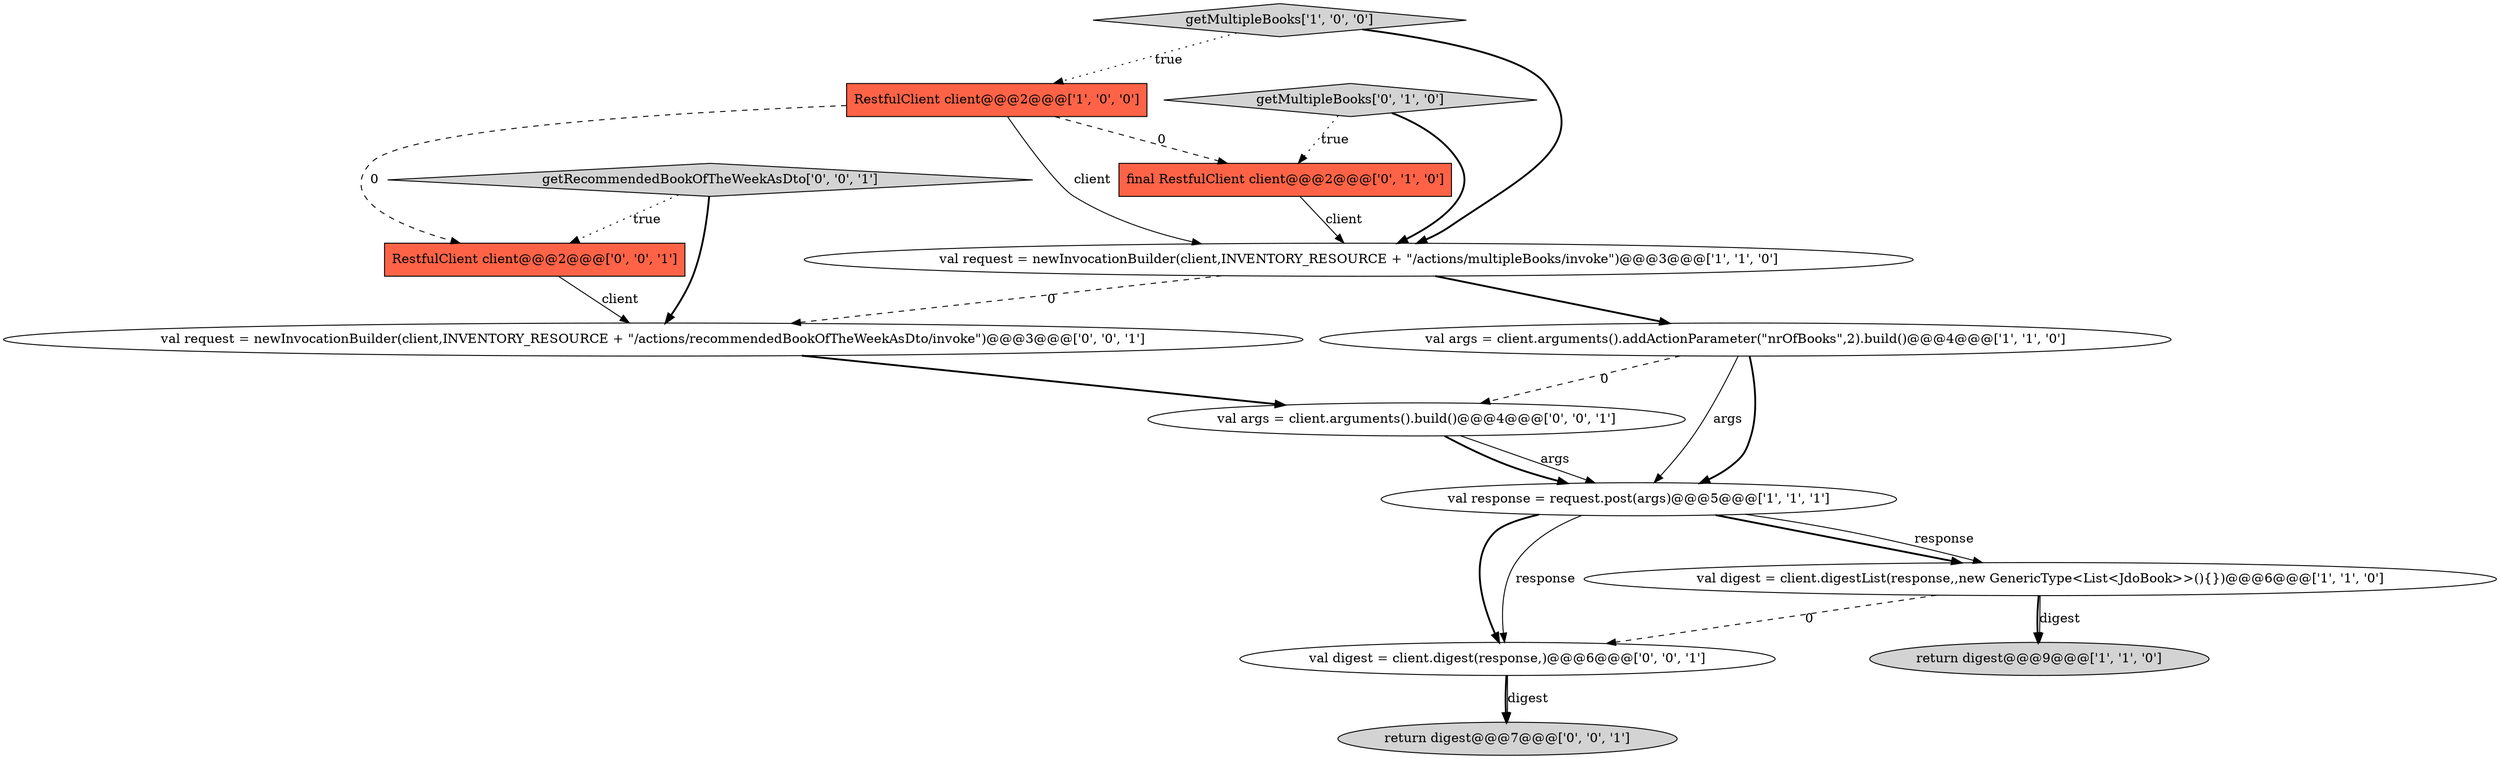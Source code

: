 digraph {
14 [style = filled, label = "getRecommendedBookOfTheWeekAsDto['0', '0', '1']", fillcolor = lightgray, shape = diamond image = "AAA0AAABBB3BBB"];
9 [style = filled, label = "val digest = client.digest(response,)@@@6@@@['0', '0', '1']", fillcolor = white, shape = ellipse image = "AAA0AAABBB3BBB"];
2 [style = filled, label = "val request = newInvocationBuilder(client,INVENTORY_RESOURCE + \"/actions/multipleBooks/invoke\")@@@3@@@['1', '1', '0']", fillcolor = white, shape = ellipse image = "AAA0AAABBB1BBB"];
12 [style = filled, label = "val request = newInvocationBuilder(client,INVENTORY_RESOURCE + \"/actions/recommendedBookOfTheWeekAsDto/invoke\")@@@3@@@['0', '0', '1']", fillcolor = white, shape = ellipse image = "AAA0AAABBB3BBB"];
5 [style = filled, label = "getMultipleBooks['1', '0', '0']", fillcolor = lightgray, shape = diamond image = "AAA0AAABBB1BBB"];
8 [style = filled, label = "final RestfulClient client@@@2@@@['0', '1', '0']", fillcolor = tomato, shape = box image = "AAA1AAABBB2BBB"];
10 [style = filled, label = "return digest@@@7@@@['0', '0', '1']", fillcolor = lightgray, shape = ellipse image = "AAA0AAABBB3BBB"];
11 [style = filled, label = "RestfulClient client@@@2@@@['0', '0', '1']", fillcolor = tomato, shape = box image = "AAA0AAABBB3BBB"];
3 [style = filled, label = "val response = request.post(args)@@@5@@@['1', '1', '1']", fillcolor = white, shape = ellipse image = "AAA0AAABBB1BBB"];
1 [style = filled, label = "val digest = client.digestList(response,,new GenericType<List<JdoBook>>(){})@@@6@@@['1', '1', '0']", fillcolor = white, shape = ellipse image = "AAA0AAABBB1BBB"];
7 [style = filled, label = "getMultipleBooks['0', '1', '0']", fillcolor = lightgray, shape = diamond image = "AAA0AAABBB2BBB"];
6 [style = filled, label = "RestfulClient client@@@2@@@['1', '0', '0']", fillcolor = tomato, shape = box image = "AAA1AAABBB1BBB"];
4 [style = filled, label = "return digest@@@9@@@['1', '1', '0']", fillcolor = lightgray, shape = ellipse image = "AAA0AAABBB1BBB"];
13 [style = filled, label = "val args = client.arguments().build()@@@4@@@['0', '0', '1']", fillcolor = white, shape = ellipse image = "AAA0AAABBB3BBB"];
0 [style = filled, label = "val args = client.arguments().addActionParameter(\"nrOfBooks\",2).build()@@@4@@@['1', '1', '0']", fillcolor = white, shape = ellipse image = "AAA0AAABBB1BBB"];
0->3 [style = bold, label=""];
1->4 [style = bold, label=""];
6->8 [style = dashed, label="0"];
3->1 [style = bold, label=""];
6->11 [style = dashed, label="0"];
5->6 [style = dotted, label="true"];
1->9 [style = dashed, label="0"];
9->10 [style = bold, label=""];
3->9 [style = bold, label=""];
12->13 [style = bold, label=""];
2->12 [style = dashed, label="0"];
5->2 [style = bold, label=""];
2->0 [style = bold, label=""];
13->3 [style = solid, label="args"];
13->3 [style = bold, label=""];
0->3 [style = solid, label="args"];
7->2 [style = bold, label=""];
8->2 [style = solid, label="client"];
14->12 [style = bold, label=""];
11->12 [style = solid, label="client"];
9->10 [style = solid, label="digest"];
1->4 [style = solid, label="digest"];
6->2 [style = solid, label="client"];
0->13 [style = dashed, label="0"];
3->1 [style = solid, label="response"];
14->11 [style = dotted, label="true"];
3->9 [style = solid, label="response"];
7->8 [style = dotted, label="true"];
}
